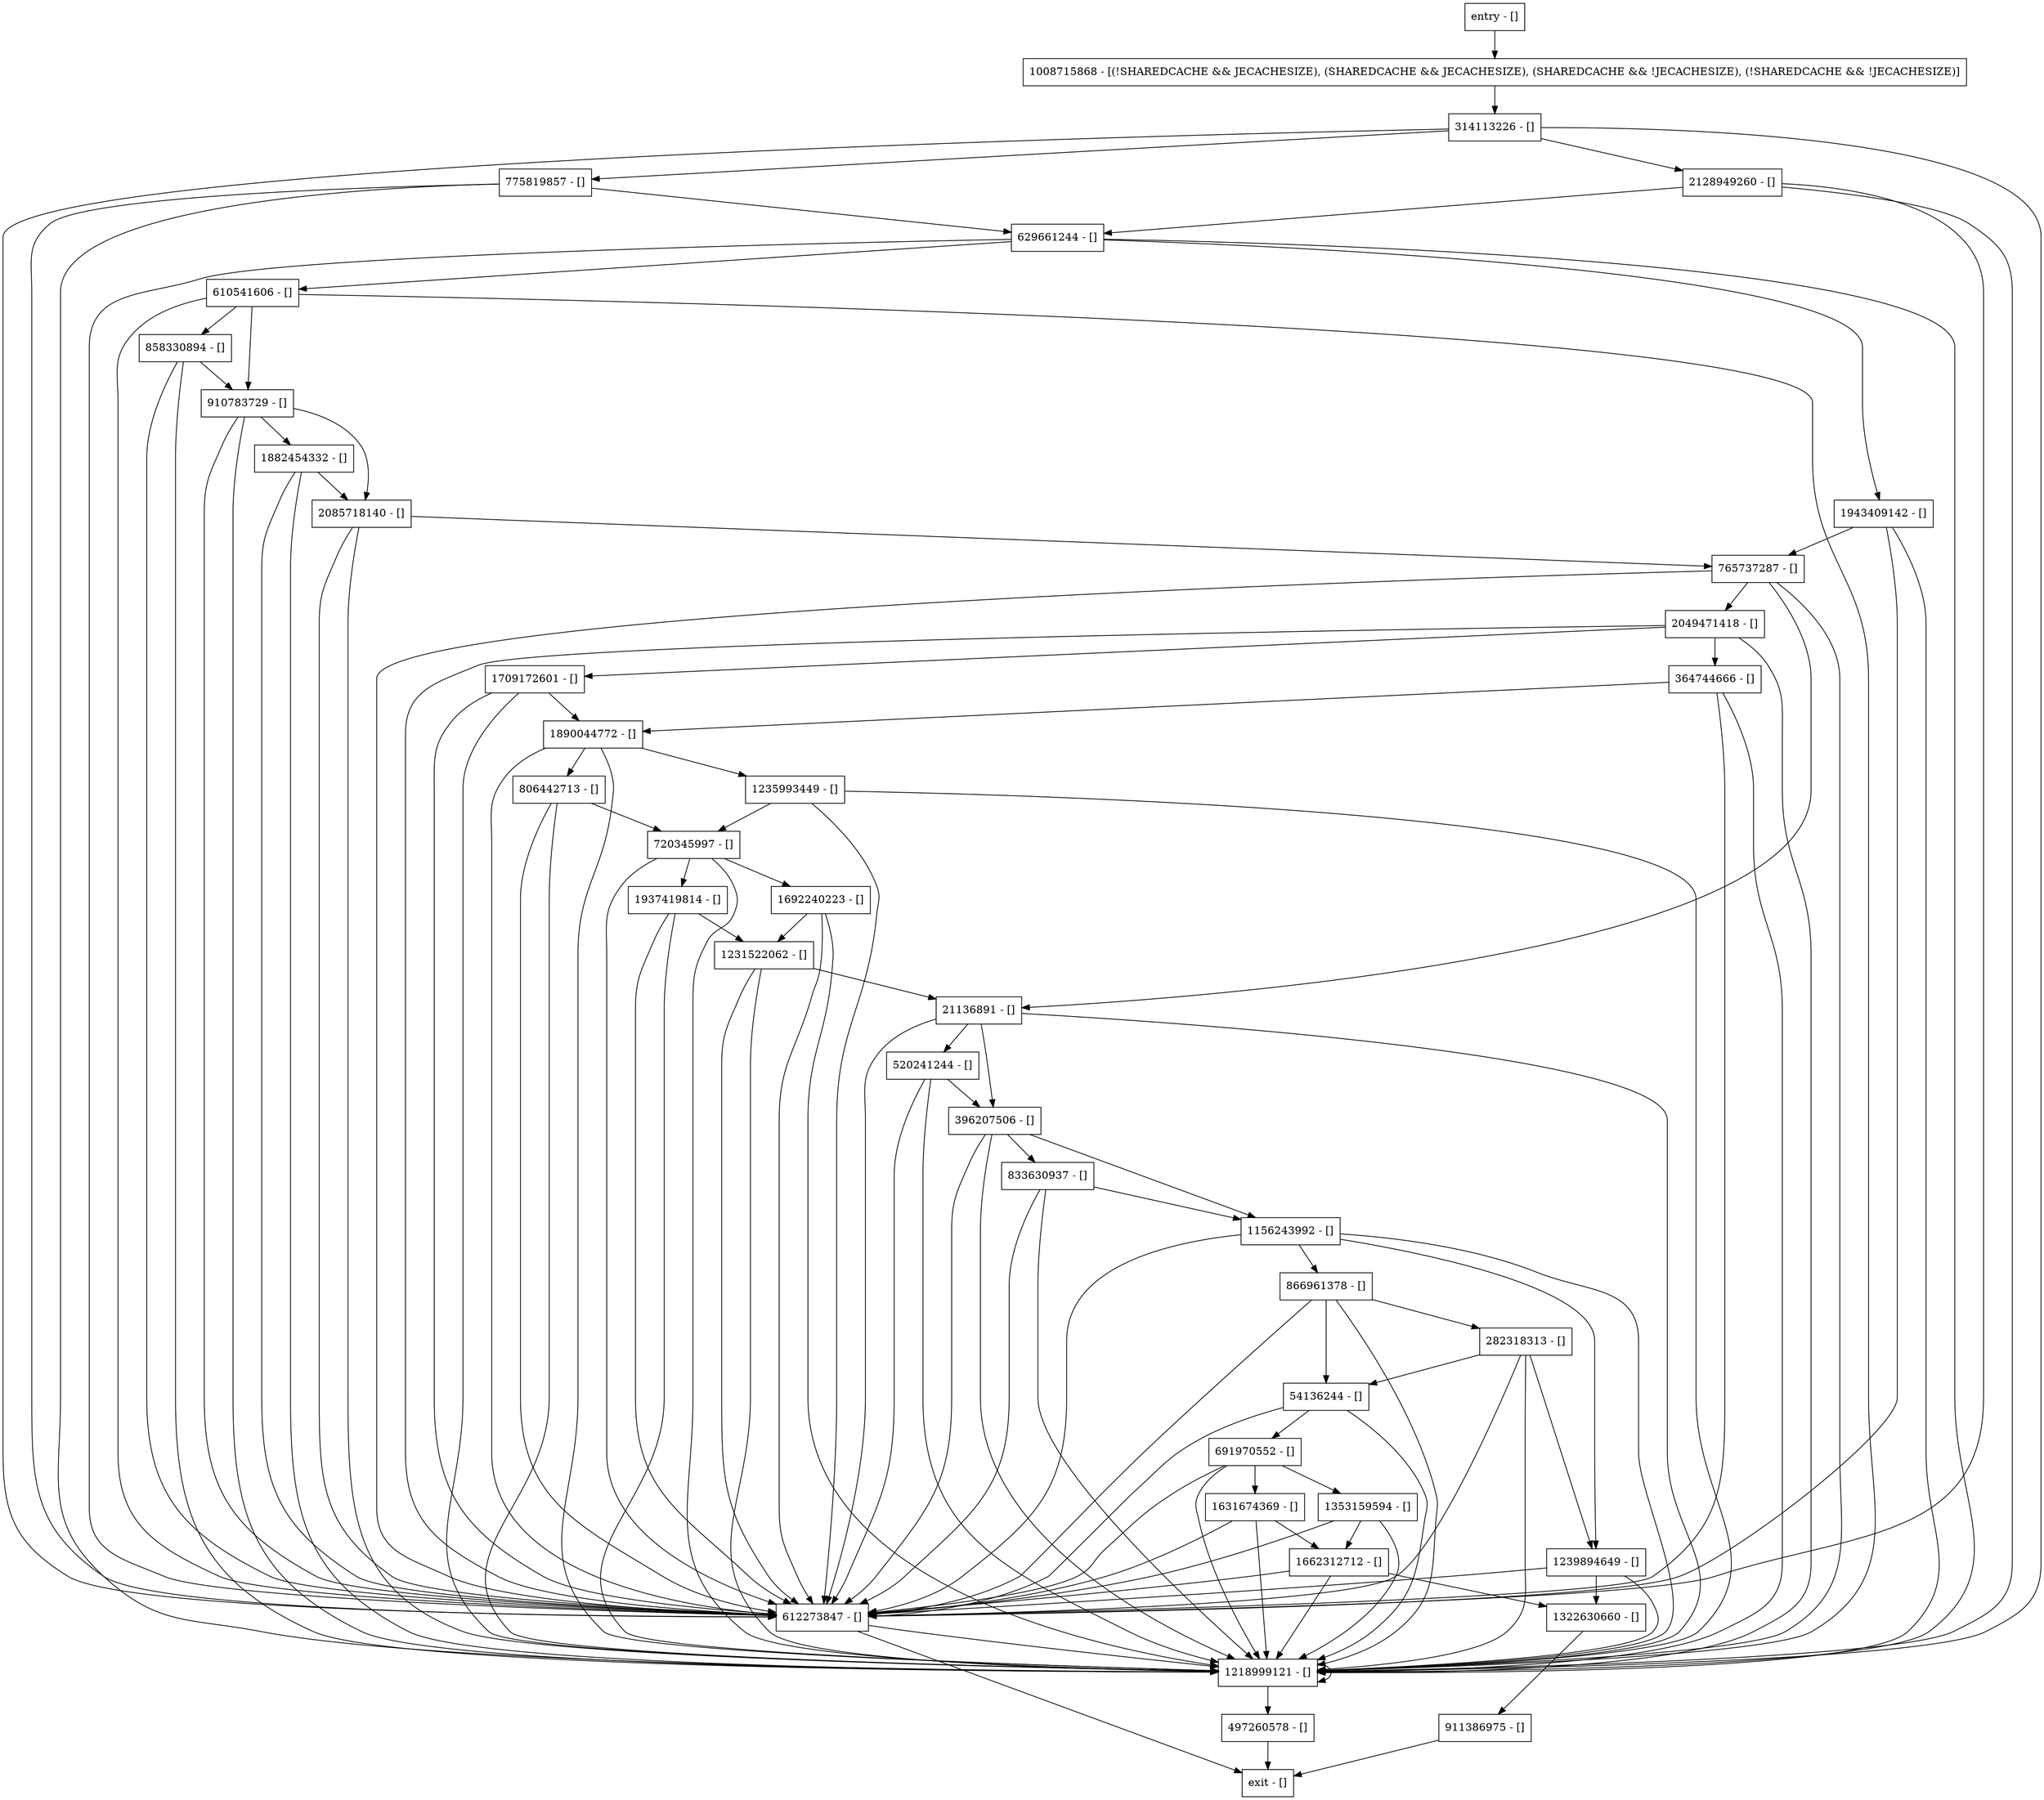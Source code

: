 digraph recover {
node [shape=record];
520241244 [label="520241244 - []"];
911386975 [label="911386975 - []"];
866961378 [label="866961378 - []"];
610541606 [label="610541606 - []"];
2085718140 [label="2085718140 - []"];
691970552 [label="691970552 - []"];
765737287 [label="765737287 - []"];
282318313 [label="282318313 - []"];
720345997 [label="720345997 - []"];
1890044772 [label="1890044772 - []"];
1353159594 [label="1353159594 - []"];
775819857 [label="775819857 - []"];
806442713 [label="806442713 - []"];
396207506 [label="396207506 - []"];
2049471418 [label="2049471418 - []"];
1943409142 [label="1943409142 - []"];
1239894649 [label="1239894649 - []"];
1218999121 [label="1218999121 - []"];
54136244 [label="54136244 - []"];
1692240223 [label="1692240223 - []"];
497260578 [label="497260578 - []"];
1156243992 [label="1156243992 - []"];
1709172601 [label="1709172601 - []"];
1662312712 [label="1662312712 - []"];
364744666 [label="364744666 - []"];
21136891 [label="21136891 - []"];
1937419814 [label="1937419814 - []"];
910783729 [label="910783729 - []"];
entry [label="entry - []"];
exit [label="exit - []"];
1322630660 [label="1322630660 - []"];
1231522062 [label="1231522062 - []"];
612273847 [label="612273847 - []"];
1631674369 [label="1631674369 - []"];
2128949260 [label="2128949260 - []"];
1008715868 [label="1008715868 - [(!SHAREDCACHE && JECACHESIZE), (SHAREDCACHE && JECACHESIZE), (SHAREDCACHE && !JECACHESIZE), (!SHAREDCACHE && !JECACHESIZE)]"];
1235993449 [label="1235993449 - []"];
629661244 [label="629661244 - []"];
314113226 [label="314113226 - []"];
858330894 [label="858330894 - []"];
1882454332 [label="1882454332 - []"];
833630937 [label="833630937 - []"];
entry;
exit;
520241244 -> 396207506;
520241244 -> 612273847;
520241244 -> 1218999121;
911386975 -> exit;
866961378 -> 612273847;
866961378 -> 54136244;
866961378 -> 1218999121;
866961378 -> 282318313;
610541606 -> 612273847;
610541606 -> 1218999121;
610541606 -> 910783729;
610541606 -> 858330894;
2085718140 -> 612273847;
2085718140 -> 1218999121;
2085718140 -> 765737287;
691970552 -> 1353159594;
691970552 -> 612273847;
691970552 -> 1631674369;
691970552 -> 1218999121;
765737287 -> 612273847;
765737287 -> 2049471418;
765737287 -> 21136891;
765737287 -> 1218999121;
282318313 -> 612273847;
282318313 -> 1239894649;
282318313 -> 54136244;
282318313 -> 1218999121;
720345997 -> 612273847;
720345997 -> 1218999121;
720345997 -> 1937419814;
720345997 -> 1692240223;
1890044772 -> 806442713;
1890044772 -> 612273847;
1890044772 -> 1235993449;
1890044772 -> 1218999121;
1353159594 -> 1662312712;
1353159594 -> 612273847;
1353159594 -> 1218999121;
775819857 -> 612273847;
775819857 -> 1218999121;
775819857 -> 629661244;
806442713 -> 612273847;
806442713 -> 1218999121;
806442713 -> 720345997;
396207506 -> 612273847;
396207506 -> 1218999121;
396207506 -> 833630937;
396207506 -> 1156243992;
2049471418 -> 1709172601;
2049471418 -> 364744666;
2049471418 -> 612273847;
2049471418 -> 1218999121;
1943409142 -> 612273847;
1943409142 -> 1218999121;
1943409142 -> 765737287;
1239894649 -> 1322630660;
1239894649 -> 612273847;
1239894649 -> 1218999121;
1218999121 -> 1218999121;
1218999121 -> 497260578;
54136244 -> 612273847;
54136244 -> 1218999121;
54136244 -> 691970552;
1692240223 -> 1231522062;
1692240223 -> 612273847;
1692240223 -> 1218999121;
497260578 -> exit;
1156243992 -> 866961378;
1156243992 -> 612273847;
1156243992 -> 1239894649;
1156243992 -> 1218999121;
1709172601 -> 1890044772;
1709172601 -> 612273847;
1709172601 -> 1218999121;
1662312712 -> 1322630660;
1662312712 -> 612273847;
1662312712 -> 1218999121;
364744666 -> 1890044772;
364744666 -> 612273847;
364744666 -> 1218999121;
21136891 -> 520241244;
21136891 -> 396207506;
21136891 -> 612273847;
21136891 -> 1218999121;
1937419814 -> 1231522062;
1937419814 -> 612273847;
1937419814 -> 1218999121;
910783729 -> 612273847;
910783729 -> 2085718140;
910783729 -> 1218999121;
910783729 -> 1882454332;
entry -> 1008715868;
1322630660 -> 911386975;
1231522062 -> 612273847;
1231522062 -> 21136891;
1231522062 -> 1218999121;
612273847 -> exit;
612273847 -> 1218999121;
1631674369 -> 1662312712;
1631674369 -> 612273847;
1631674369 -> 1218999121;
2128949260 -> 612273847;
2128949260 -> 1218999121;
2128949260 -> 629661244;
1008715868 -> 314113226;
1235993449 -> 612273847;
1235993449 -> 1218999121;
1235993449 -> 720345997;
629661244 -> 612273847;
629661244 -> 610541606;
629661244 -> 1943409142;
629661244 -> 1218999121;
314113226 -> 775819857;
314113226 -> 612273847;
314113226 -> 2128949260;
314113226 -> 1218999121;
858330894 -> 612273847;
858330894 -> 1218999121;
858330894 -> 910783729;
1882454332 -> 612273847;
1882454332 -> 2085718140;
1882454332 -> 1218999121;
833630937 -> 612273847;
833630937 -> 1218999121;
833630937 -> 1156243992;
}
